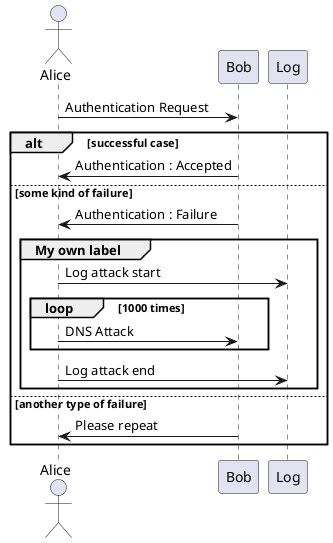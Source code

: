 @startuml
    actor Alice
    participant Bob
    participant Log

    Alice -> Bob : Authentication Request
    alt successful case
        Bob -> Alice : Authentication : Accepted
    else some kind of failure
        Bob -> Alice : Authentication : Failure

        group My own label
            Alice -> Log :Log attack start
            loop 1000 times
                Alice -> Bob : DNS Attack
            end
            Alice -> Log : Log attack end
        end
    else another type of failure
        Bob -> Alice : Please repeat
    end
@enduml